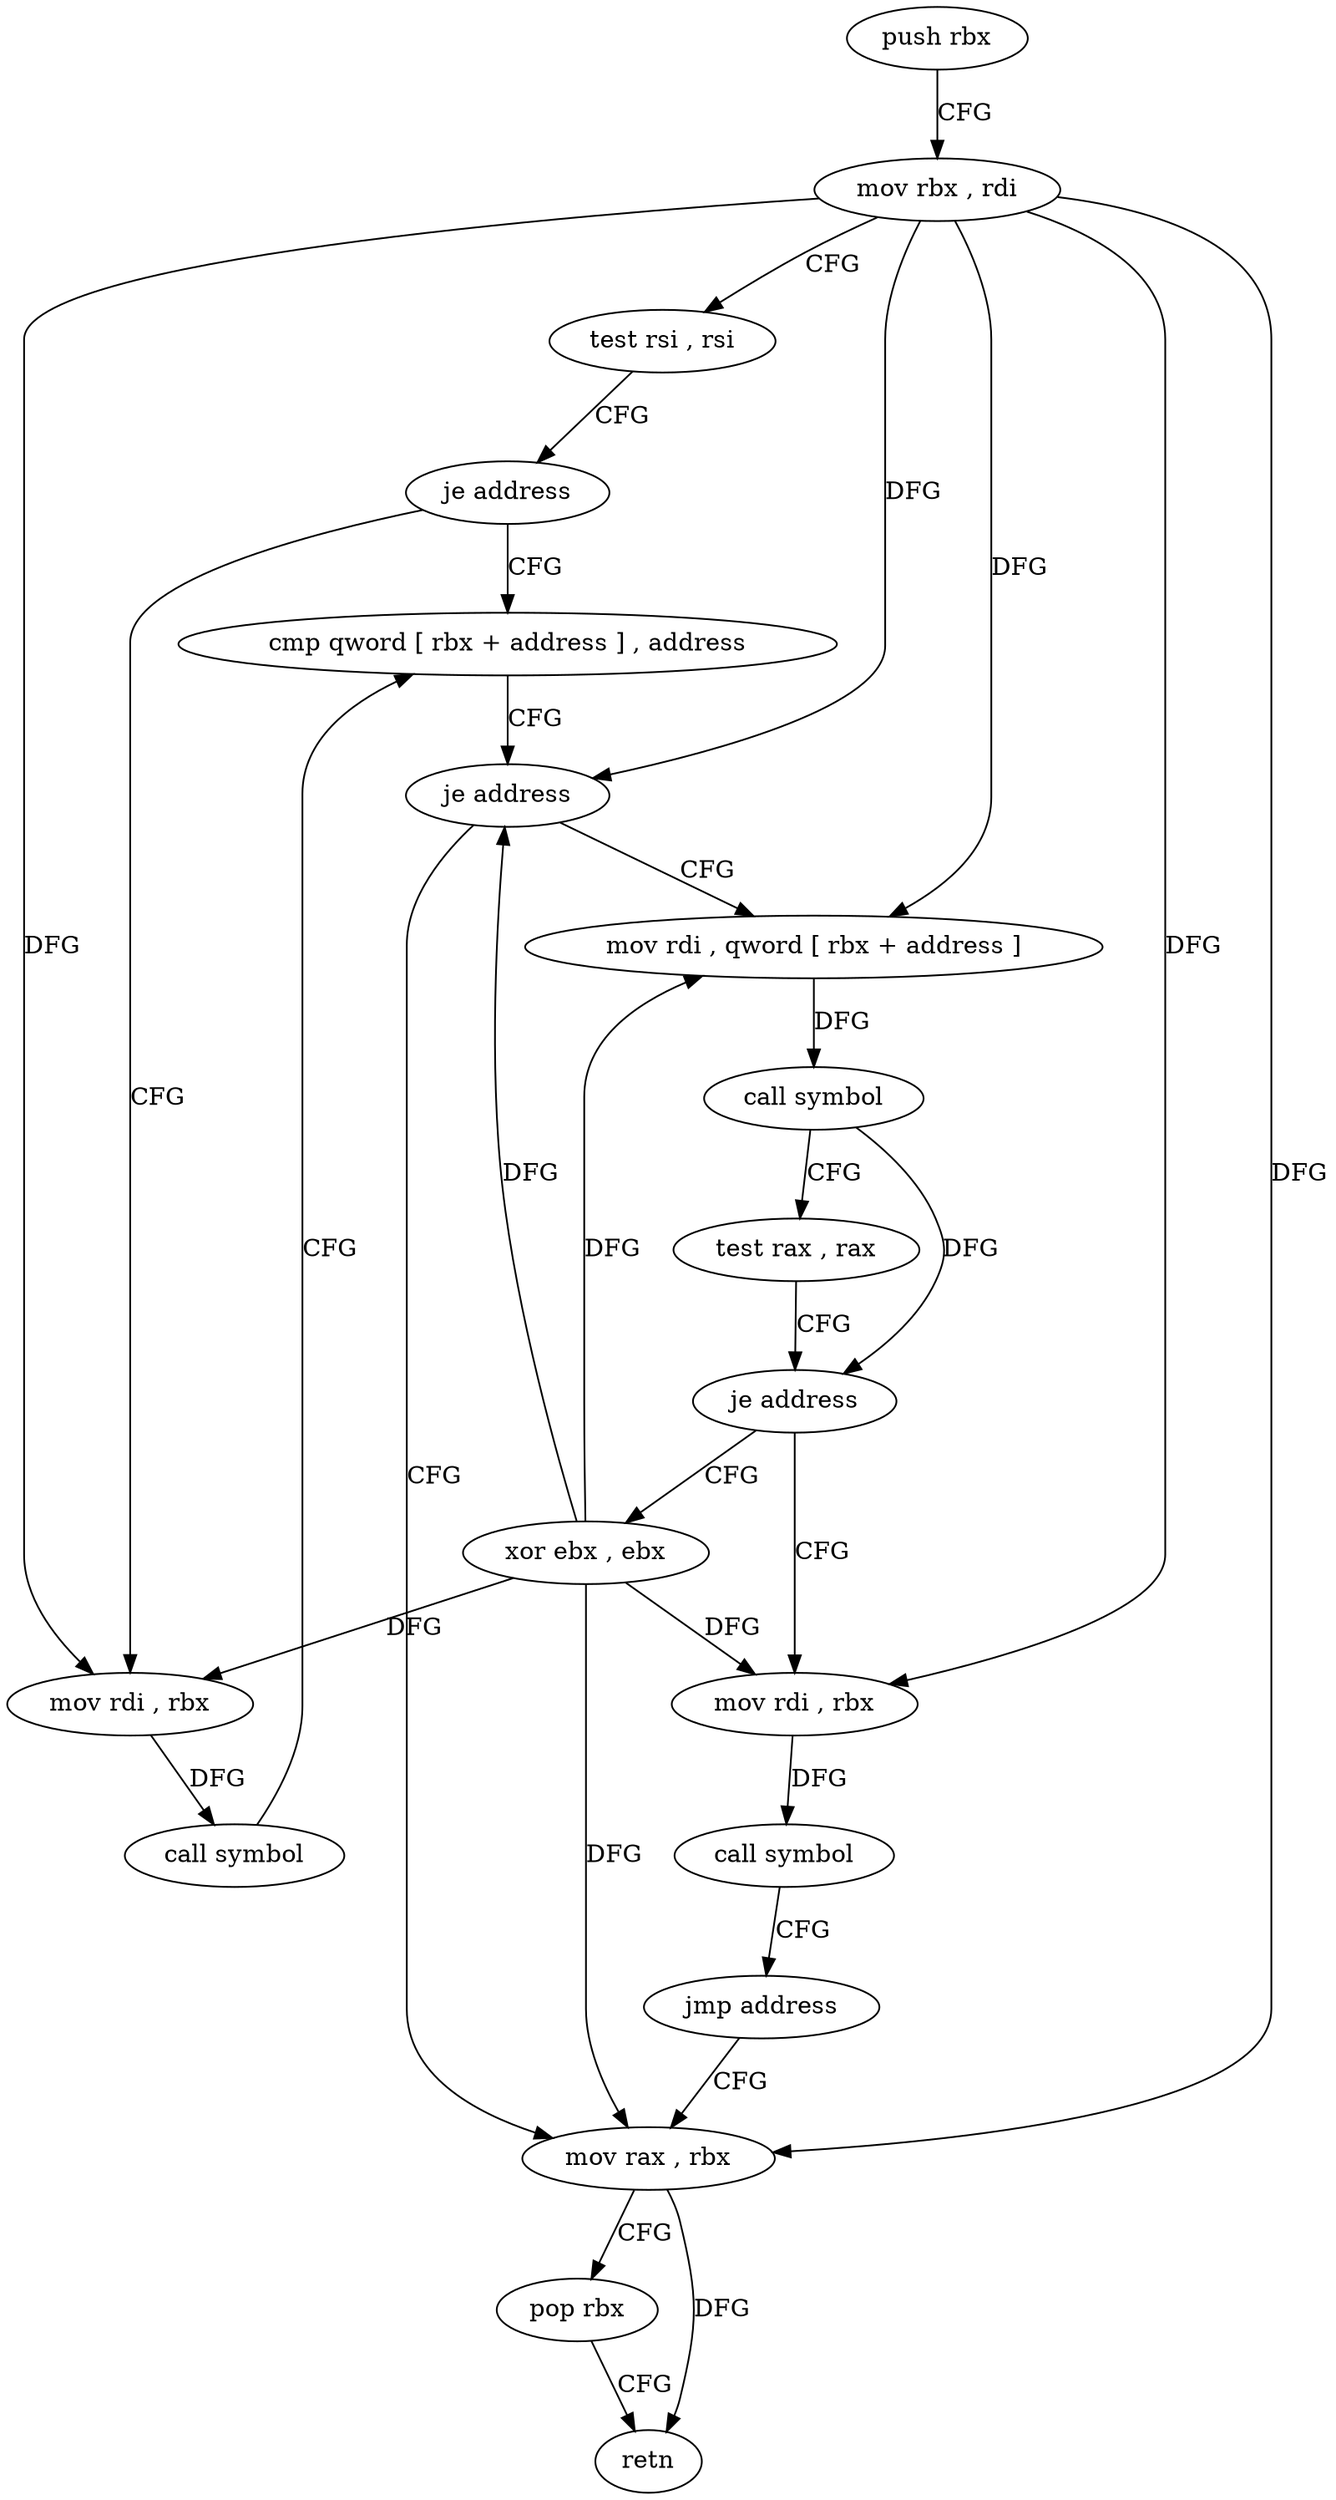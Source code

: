 digraph "func" {
"89936" [label = "push rbx" ]
"89937" [label = "mov rbx , rdi" ]
"89940" [label = "test rsi , rsi" ]
"89943" [label = "je address" ]
"89953" [label = "cmp qword [ rbx + address ] , address" ]
"89945" [label = "mov rdi , rbx" ]
"89958" [label = "je address" ]
"89986" [label = "mov rax , rbx" ]
"89960" [label = "mov rdi , qword [ rbx + address ]" ]
"89948" [label = "call symbol" ]
"89989" [label = "pop rbx" ]
"89990" [label = "retn" ]
"89964" [label = "call symbol" ]
"89969" [label = "test rax , rax" ]
"89972" [label = "je address" ]
"89984" [label = "xor ebx , ebx" ]
"89974" [label = "mov rdi , rbx" ]
"89977" [label = "call symbol" ]
"89982" [label = "jmp address" ]
"89936" -> "89937" [ label = "CFG" ]
"89937" -> "89940" [ label = "CFG" ]
"89937" -> "89958" [ label = "DFG" ]
"89937" -> "89945" [ label = "DFG" ]
"89937" -> "89986" [ label = "DFG" ]
"89937" -> "89960" [ label = "DFG" ]
"89937" -> "89974" [ label = "DFG" ]
"89940" -> "89943" [ label = "CFG" ]
"89943" -> "89953" [ label = "CFG" ]
"89943" -> "89945" [ label = "CFG" ]
"89953" -> "89958" [ label = "CFG" ]
"89945" -> "89948" [ label = "DFG" ]
"89958" -> "89986" [ label = "CFG" ]
"89958" -> "89960" [ label = "CFG" ]
"89986" -> "89989" [ label = "CFG" ]
"89986" -> "89990" [ label = "DFG" ]
"89960" -> "89964" [ label = "DFG" ]
"89948" -> "89953" [ label = "CFG" ]
"89989" -> "89990" [ label = "CFG" ]
"89964" -> "89969" [ label = "CFG" ]
"89964" -> "89972" [ label = "DFG" ]
"89969" -> "89972" [ label = "CFG" ]
"89972" -> "89984" [ label = "CFG" ]
"89972" -> "89974" [ label = "CFG" ]
"89984" -> "89986" [ label = "DFG" ]
"89984" -> "89958" [ label = "DFG" ]
"89984" -> "89945" [ label = "DFG" ]
"89984" -> "89960" [ label = "DFG" ]
"89984" -> "89974" [ label = "DFG" ]
"89974" -> "89977" [ label = "DFG" ]
"89977" -> "89982" [ label = "CFG" ]
"89982" -> "89986" [ label = "CFG" ]
}
